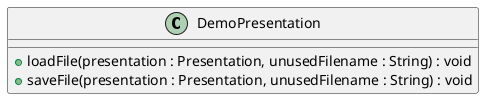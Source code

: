 @startuml DemoPresentation

class DemoPresentation {

  + loadFile(presentation : Presentation, unusedFilename : String) : void
  + saveFile(presentation : Presentation, unusedFilename : String) : void

}

@enduml
